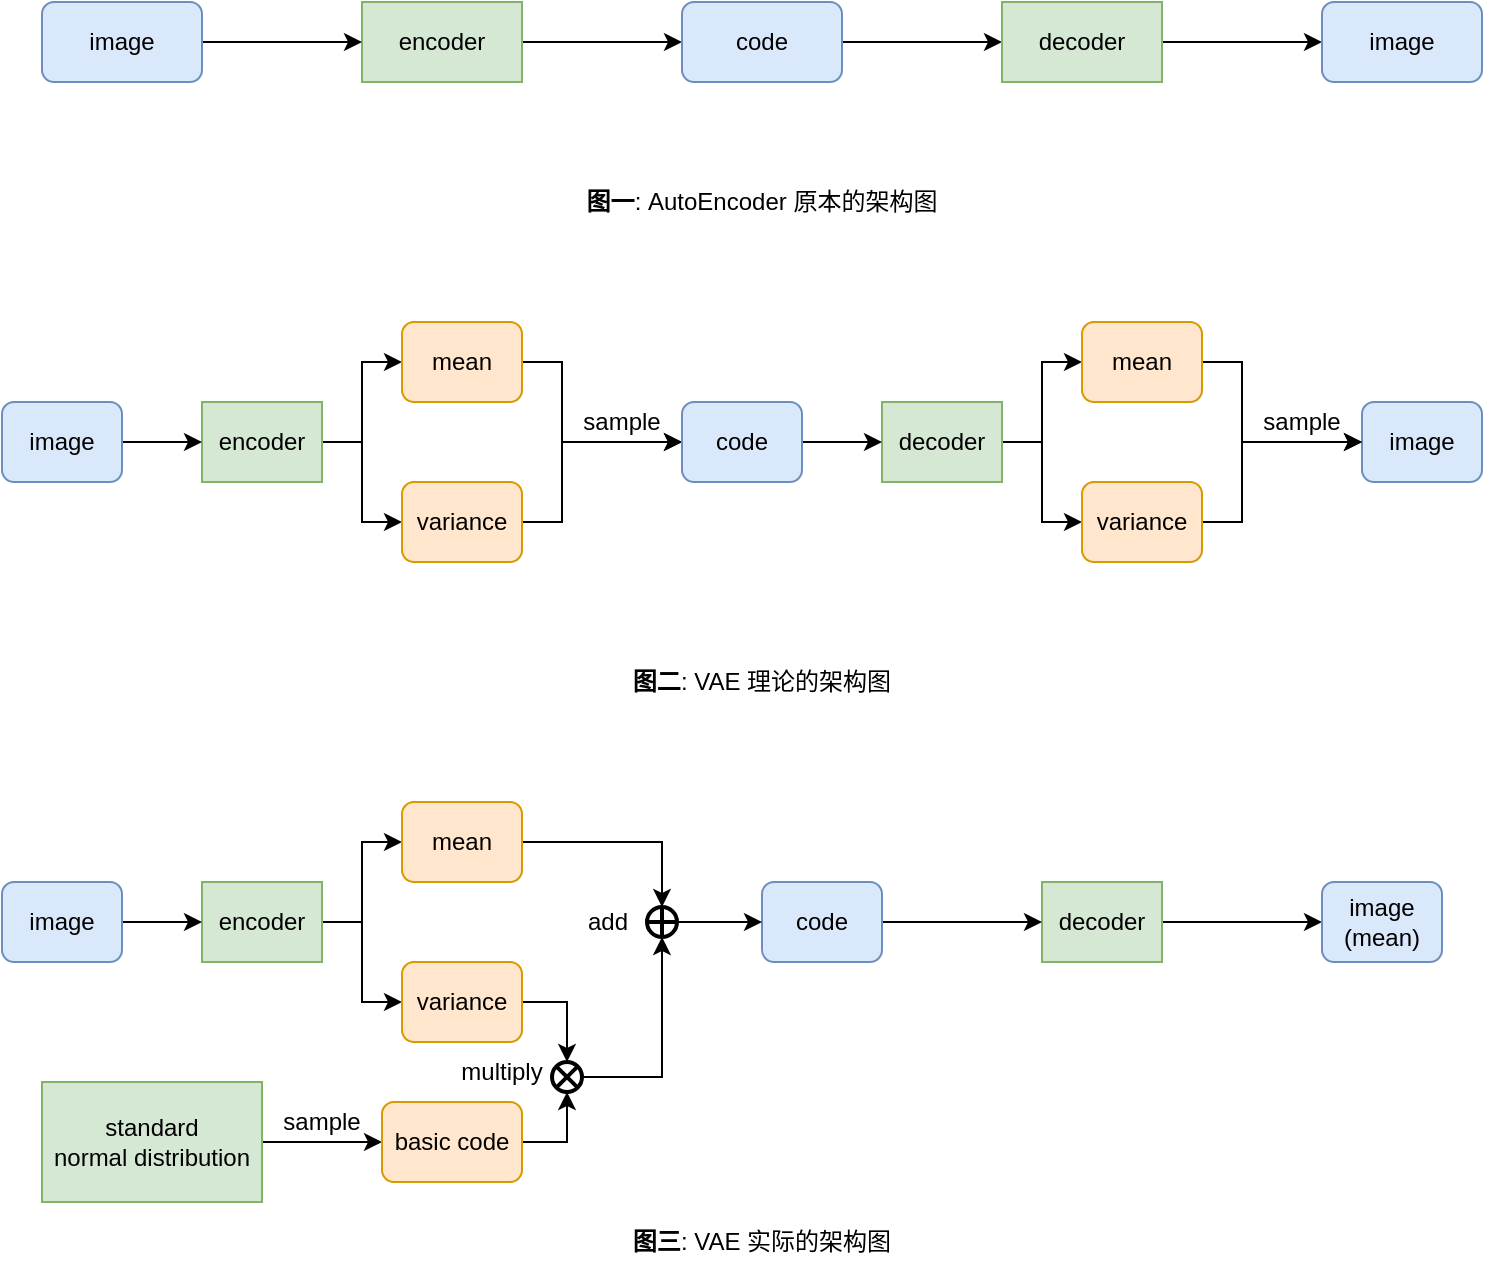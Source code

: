 <mxfile version="12.1.7" type="device" pages="1"><diagram id="OmUXfZiC-pLhaPVJ8Vam" name="vae_struct"><mxGraphModel dx="1205" dy="698" grid="1" gridSize="10" guides="1" tooltips="1" connect="1" arrows="1" fold="1" page="1" pageScale="1" pageWidth="827" pageHeight="1169" math="0" shadow="0"><root><mxCell id="0"/><mxCell id="1" parent="0"/><mxCell id="ja1ehTEEE1CFP6Lp2e68-11" style="edgeStyle=orthogonalEdgeStyle;rounded=0;orthogonalLoop=1;jettySize=auto;html=1;exitX=1;exitY=0.5;exitDx=0;exitDy=0;entryX=0;entryY=0.5;entryDx=0;entryDy=0;" edge="1" parent="1" source="ja1ehTEEE1CFP6Lp2e68-4" target="ja1ehTEEE1CFP6Lp2e68-6"><mxGeometry relative="1" as="geometry"/></mxCell><mxCell id="ja1ehTEEE1CFP6Lp2e68-4" value="encoder" style="rounded=0;whiteSpace=wrap;html=1;fillColor=#d5e8d4;strokeColor=#82b366;" vertex="1" parent="1"><mxGeometry x="200" y="120" width="80" height="40" as="geometry"/></mxCell><mxCell id="ja1ehTEEE1CFP6Lp2e68-10" style="edgeStyle=orthogonalEdgeStyle;rounded=0;orthogonalLoop=1;jettySize=auto;html=1;exitX=1;exitY=0.5;exitDx=0;exitDy=0;entryX=0;entryY=0.5;entryDx=0;entryDy=0;" edge="1" parent="1" source="ja1ehTEEE1CFP6Lp2e68-5" target="ja1ehTEEE1CFP6Lp2e68-4"><mxGeometry relative="1" as="geometry"/></mxCell><mxCell id="ja1ehTEEE1CFP6Lp2e68-5" value="image" style="rounded=1;whiteSpace=wrap;html=1;fillColor=#dae8fc;strokeColor=#6c8ebf;" vertex="1" parent="1"><mxGeometry x="40" y="120" width="80" height="40" as="geometry"/></mxCell><mxCell id="ja1ehTEEE1CFP6Lp2e68-12" style="edgeStyle=orthogonalEdgeStyle;rounded=0;orthogonalLoop=1;jettySize=auto;html=1;exitX=1;exitY=0.5;exitDx=0;exitDy=0;entryX=0;entryY=0.5;entryDx=0;entryDy=0;" edge="1" parent="1" source="ja1ehTEEE1CFP6Lp2e68-6" target="ja1ehTEEE1CFP6Lp2e68-7"><mxGeometry relative="1" as="geometry"/></mxCell><mxCell id="ja1ehTEEE1CFP6Lp2e68-6" value="code" style="rounded=1;whiteSpace=wrap;html=1;fillColor=#dae8fc;strokeColor=#6c8ebf;" vertex="1" parent="1"><mxGeometry x="360" y="120" width="80" height="40" as="geometry"/></mxCell><mxCell id="ja1ehTEEE1CFP6Lp2e68-14" style="edgeStyle=orthogonalEdgeStyle;rounded=0;orthogonalLoop=1;jettySize=auto;html=1;exitX=1;exitY=0.5;exitDx=0;exitDy=0;" edge="1" parent="1" source="ja1ehTEEE1CFP6Lp2e68-7" target="ja1ehTEEE1CFP6Lp2e68-8"><mxGeometry relative="1" as="geometry"/></mxCell><mxCell id="ja1ehTEEE1CFP6Lp2e68-7" value="decoder" style="rounded=0;whiteSpace=wrap;html=1;fillColor=#d5e8d4;strokeColor=#82b366;" vertex="1" parent="1"><mxGeometry x="520" y="120" width="80" height="40" as="geometry"/></mxCell><mxCell id="ja1ehTEEE1CFP6Lp2e68-8" value="image" style="rounded=1;whiteSpace=wrap;html=1;fillColor=#dae8fc;strokeColor=#6c8ebf;" vertex="1" parent="1"><mxGeometry x="680" y="120" width="80" height="40" as="geometry"/></mxCell><mxCell id="ja1ehTEEE1CFP6Lp2e68-43" style="edgeStyle=orthogonalEdgeStyle;rounded=0;orthogonalLoop=1;jettySize=auto;html=1;exitX=1;exitY=0.5;exitDx=0;exitDy=0;entryX=0;entryY=0.5;entryDx=0;entryDy=0;" edge="1" parent="1" source="ja1ehTEEE1CFP6Lp2e68-16" target="ja1ehTEEE1CFP6Lp2e68-20"><mxGeometry relative="1" as="geometry"/></mxCell><mxCell id="ja1ehTEEE1CFP6Lp2e68-44" style="edgeStyle=orthogonalEdgeStyle;rounded=0;orthogonalLoop=1;jettySize=auto;html=1;exitX=1;exitY=0.5;exitDx=0;exitDy=0;entryX=0;entryY=0.5;entryDx=0;entryDy=0;" edge="1" parent="1" source="ja1ehTEEE1CFP6Lp2e68-16" target="ja1ehTEEE1CFP6Lp2e68-26"><mxGeometry relative="1" as="geometry"/></mxCell><mxCell id="ja1ehTEEE1CFP6Lp2e68-16" value="encoder" style="rounded=0;whiteSpace=wrap;html=1;fillColor=#d5e8d4;strokeColor=#82b366;" vertex="1" parent="1"><mxGeometry x="120" y="320" width="60" height="40" as="geometry"/></mxCell><mxCell id="ja1ehTEEE1CFP6Lp2e68-17" style="edgeStyle=orthogonalEdgeStyle;rounded=0;orthogonalLoop=1;jettySize=auto;html=1;exitX=1;exitY=0.5;exitDx=0;exitDy=0;entryX=0;entryY=0.5;entryDx=0;entryDy=0;" edge="1" parent="1" source="ja1ehTEEE1CFP6Lp2e68-18" target="ja1ehTEEE1CFP6Lp2e68-16"><mxGeometry relative="1" as="geometry"/></mxCell><mxCell id="ja1ehTEEE1CFP6Lp2e68-18" value="image" style="rounded=1;whiteSpace=wrap;html=1;fillColor=#dae8fc;strokeColor=#6c8ebf;" vertex="1" parent="1"><mxGeometry x="20" y="320" width="60" height="40" as="geometry"/></mxCell><mxCell id="ja1ehTEEE1CFP6Lp2e68-45" style="edgeStyle=orthogonalEdgeStyle;rounded=0;orthogonalLoop=1;jettySize=auto;html=1;exitX=1;exitY=0.5;exitDx=0;exitDy=0;entryX=0;entryY=0.5;entryDx=0;entryDy=0;" edge="1" parent="1" source="ja1ehTEEE1CFP6Lp2e68-20" target="ja1ehTEEE1CFP6Lp2e68-30"><mxGeometry relative="1" as="geometry"><Array as="points"><mxPoint x="300" y="300"/><mxPoint x="300" y="340"/></Array></mxGeometry></mxCell><mxCell id="ja1ehTEEE1CFP6Lp2e68-20" value="mean" style="rounded=1;whiteSpace=wrap;html=1;fillColor=#ffe6cc;strokeColor=#d79b00;" vertex="1" parent="1"><mxGeometry x="220" y="280" width="60" height="40" as="geometry"/></mxCell><mxCell id="ja1ehTEEE1CFP6Lp2e68-39" style="edgeStyle=orthogonalEdgeStyle;rounded=0;orthogonalLoop=1;jettySize=auto;html=1;exitX=1;exitY=0.5;exitDx=0;exitDy=0;entryX=0;entryY=0.5;entryDx=0;entryDy=0;" edge="1" parent="1" source="ja1ehTEEE1CFP6Lp2e68-22" target="ja1ehTEEE1CFP6Lp2e68-37"><mxGeometry relative="1" as="geometry"/></mxCell><mxCell id="ja1ehTEEE1CFP6Lp2e68-40" style="edgeStyle=orthogonalEdgeStyle;rounded=0;orthogonalLoop=1;jettySize=auto;html=1;exitX=1;exitY=0.5;exitDx=0;exitDy=0;entryX=0;entryY=0.5;entryDx=0;entryDy=0;" edge="1" parent="1" source="ja1ehTEEE1CFP6Lp2e68-22" target="ja1ehTEEE1CFP6Lp2e68-38"><mxGeometry relative="1" as="geometry"/></mxCell><mxCell id="ja1ehTEEE1CFP6Lp2e68-22" value="decoder" style="rounded=0;whiteSpace=wrap;html=1;fillColor=#d5e8d4;strokeColor=#82b366;" vertex="1" parent="1"><mxGeometry x="460" y="320" width="60" height="40" as="geometry"/></mxCell><mxCell id="ja1ehTEEE1CFP6Lp2e68-23" value="image" style="rounded=1;whiteSpace=wrap;html=1;fillColor=#dae8fc;strokeColor=#6c8ebf;" vertex="1" parent="1"><mxGeometry x="700" y="320" width="60" height="40" as="geometry"/></mxCell><mxCell id="ja1ehTEEE1CFP6Lp2e68-46" style="edgeStyle=orthogonalEdgeStyle;rounded=0;orthogonalLoop=1;jettySize=auto;html=1;exitX=1;exitY=0.5;exitDx=0;exitDy=0;entryX=0;entryY=0.5;entryDx=0;entryDy=0;" edge="1" parent="1" source="ja1ehTEEE1CFP6Lp2e68-26" target="ja1ehTEEE1CFP6Lp2e68-30"><mxGeometry relative="1" as="geometry"><Array as="points"><mxPoint x="300" y="380"/><mxPoint x="300" y="340"/></Array></mxGeometry></mxCell><mxCell id="ja1ehTEEE1CFP6Lp2e68-26" value="variance" style="rounded=1;whiteSpace=wrap;html=1;fillColor=#ffe6cc;strokeColor=#d79b00;" vertex="1" parent="1"><mxGeometry x="220" y="360" width="60" height="40" as="geometry"/></mxCell><mxCell id="ja1ehTEEE1CFP6Lp2e68-35" style="edgeStyle=orthogonalEdgeStyle;rounded=0;orthogonalLoop=1;jettySize=auto;html=1;exitX=1;exitY=0.5;exitDx=0;exitDy=0;entryX=0;entryY=0.5;entryDx=0;entryDy=0;" edge="1" parent="1" source="ja1ehTEEE1CFP6Lp2e68-30" target="ja1ehTEEE1CFP6Lp2e68-22"><mxGeometry relative="1" as="geometry"/></mxCell><mxCell id="ja1ehTEEE1CFP6Lp2e68-30" value="code" style="rounded=1;whiteSpace=wrap;html=1;fillColor=#dae8fc;strokeColor=#6c8ebf;" vertex="1" parent="1"><mxGeometry x="360" y="320" width="60" height="40" as="geometry"/></mxCell><mxCell id="ja1ehTEEE1CFP6Lp2e68-48" style="edgeStyle=orthogonalEdgeStyle;rounded=0;orthogonalLoop=1;jettySize=auto;html=1;exitX=1;exitY=0.5;exitDx=0;exitDy=0;entryX=0;entryY=0.5;entryDx=0;entryDy=0;" edge="1" parent="1" source="ja1ehTEEE1CFP6Lp2e68-37" target="ja1ehTEEE1CFP6Lp2e68-23"><mxGeometry relative="1" as="geometry"><Array as="points"><mxPoint x="640" y="300"/><mxPoint x="640" y="340"/></Array></mxGeometry></mxCell><mxCell id="ja1ehTEEE1CFP6Lp2e68-37" value="mean" style="rounded=1;whiteSpace=wrap;html=1;fillColor=#ffe6cc;strokeColor=#d79b00;" vertex="1" parent="1"><mxGeometry x="560" y="280" width="60" height="40" as="geometry"/></mxCell><mxCell id="ja1ehTEEE1CFP6Lp2e68-49" style="edgeStyle=orthogonalEdgeStyle;rounded=0;orthogonalLoop=1;jettySize=auto;html=1;exitX=1;exitY=0.5;exitDx=0;exitDy=0;entryX=0;entryY=0.5;entryDx=0;entryDy=0;" edge="1" parent="1" source="ja1ehTEEE1CFP6Lp2e68-38" target="ja1ehTEEE1CFP6Lp2e68-23"><mxGeometry relative="1" as="geometry"><Array as="points"><mxPoint x="640" y="380"/><mxPoint x="640" y="340"/></Array></mxGeometry></mxCell><mxCell id="ja1ehTEEE1CFP6Lp2e68-38" value="variance" style="rounded=1;whiteSpace=wrap;html=1;fillColor=#ffe6cc;strokeColor=#d79b00;" vertex="1" parent="1"><mxGeometry x="560" y="360" width="60" height="40" as="geometry"/></mxCell><mxCell id="ja1ehTEEE1CFP6Lp2e68-47" value="sample" style="text;html=1;strokeColor=none;fillColor=none;align=center;verticalAlign=middle;whiteSpace=wrap;rounded=0;" vertex="1" parent="1"><mxGeometry x="310" y="320" width="40" height="20" as="geometry"/></mxCell><mxCell id="ja1ehTEEE1CFP6Lp2e68-50" value="sample" style="text;html=1;strokeColor=none;fillColor=none;align=center;verticalAlign=middle;whiteSpace=wrap;rounded=0;" vertex="1" parent="1"><mxGeometry x="650" y="320" width="40" height="20" as="geometry"/></mxCell><mxCell id="ja1ehTEEE1CFP6Lp2e68-51" style="edgeStyle=orthogonalEdgeStyle;rounded=0;orthogonalLoop=1;jettySize=auto;html=1;exitX=1;exitY=0.5;exitDx=0;exitDy=0;entryX=0;entryY=0.5;entryDx=0;entryDy=0;" edge="1" parent="1" source="ja1ehTEEE1CFP6Lp2e68-53" target="ja1ehTEEE1CFP6Lp2e68-57"><mxGeometry relative="1" as="geometry"/></mxCell><mxCell id="ja1ehTEEE1CFP6Lp2e68-52" style="edgeStyle=orthogonalEdgeStyle;rounded=0;orthogonalLoop=1;jettySize=auto;html=1;exitX=1;exitY=0.5;exitDx=0;exitDy=0;entryX=0;entryY=0.5;entryDx=0;entryDy=0;" edge="1" parent="1" source="ja1ehTEEE1CFP6Lp2e68-53" target="ja1ehTEEE1CFP6Lp2e68-63"><mxGeometry relative="1" as="geometry"/></mxCell><mxCell id="ja1ehTEEE1CFP6Lp2e68-53" value="encoder" style="rounded=0;whiteSpace=wrap;html=1;fillColor=#d5e8d4;strokeColor=#82b366;" vertex="1" parent="1"><mxGeometry x="120" y="560" width="60" height="40" as="geometry"/></mxCell><mxCell id="ja1ehTEEE1CFP6Lp2e68-54" style="edgeStyle=orthogonalEdgeStyle;rounded=0;orthogonalLoop=1;jettySize=auto;html=1;exitX=1;exitY=0.5;exitDx=0;exitDy=0;entryX=0;entryY=0.5;entryDx=0;entryDy=0;" edge="1" parent="1" source="ja1ehTEEE1CFP6Lp2e68-55" target="ja1ehTEEE1CFP6Lp2e68-53"><mxGeometry relative="1" as="geometry"/></mxCell><mxCell id="ja1ehTEEE1CFP6Lp2e68-55" value="image" style="rounded=1;whiteSpace=wrap;html=1;fillColor=#dae8fc;strokeColor=#6c8ebf;" vertex="1" parent="1"><mxGeometry x="20" y="560" width="60" height="40" as="geometry"/></mxCell><mxCell id="ja1ehTEEE1CFP6Lp2e68-87" style="edgeStyle=orthogonalEdgeStyle;rounded=0;orthogonalLoop=1;jettySize=auto;html=1;exitX=1;exitY=0.5;exitDx=0;exitDy=0;entryX=0.5;entryY=0;entryDx=0;entryDy=0;entryPerimeter=0;" edge="1" parent="1" source="ja1ehTEEE1CFP6Lp2e68-57" target="ja1ehTEEE1CFP6Lp2e68-86"><mxGeometry relative="1" as="geometry"/></mxCell><mxCell id="ja1ehTEEE1CFP6Lp2e68-57" value="mean" style="rounded=1;whiteSpace=wrap;html=1;fillColor=#ffe6cc;strokeColor=#d79b00;" vertex="1" parent="1"><mxGeometry x="220" y="520" width="60" height="40" as="geometry"/></mxCell><mxCell id="ja1ehTEEE1CFP6Lp2e68-58" style="edgeStyle=orthogonalEdgeStyle;rounded=0;orthogonalLoop=1;jettySize=auto;html=1;exitX=1;exitY=0.5;exitDx=0;exitDy=0;entryX=0;entryY=0.5;entryDx=0;entryDy=0;" edge="1" parent="1" source="ja1ehTEEE1CFP6Lp2e68-60" target="ja1ehTEEE1CFP6Lp2e68-67"><mxGeometry relative="1" as="geometry"/></mxCell><mxCell id="ja1ehTEEE1CFP6Lp2e68-60" value="decoder" style="rounded=0;whiteSpace=wrap;html=1;fillColor=#d5e8d4;strokeColor=#82b366;" vertex="1" parent="1"><mxGeometry x="540" y="560" width="60" height="40" as="geometry"/></mxCell><mxCell id="ja1ehTEEE1CFP6Lp2e68-84" style="edgeStyle=orthogonalEdgeStyle;rounded=0;orthogonalLoop=1;jettySize=auto;html=1;exitX=1;exitY=0.5;exitDx=0;exitDy=0;entryX=0.5;entryY=0;entryDx=0;entryDy=0;entryPerimeter=0;" edge="1" parent="1" source="ja1ehTEEE1CFP6Lp2e68-63" target="ja1ehTEEE1CFP6Lp2e68-83"><mxGeometry relative="1" as="geometry"/></mxCell><mxCell id="ja1ehTEEE1CFP6Lp2e68-63" value="variance" style="rounded=1;whiteSpace=wrap;html=1;fillColor=#ffe6cc;strokeColor=#d79b00;" vertex="1" parent="1"><mxGeometry x="220" y="600" width="60" height="40" as="geometry"/></mxCell><mxCell id="ja1ehTEEE1CFP6Lp2e68-64" style="edgeStyle=orthogonalEdgeStyle;rounded=0;orthogonalLoop=1;jettySize=auto;html=1;exitX=1;exitY=0.5;exitDx=0;exitDy=0;entryX=0;entryY=0.5;entryDx=0;entryDy=0;" edge="1" parent="1" source="ja1ehTEEE1CFP6Lp2e68-65" target="ja1ehTEEE1CFP6Lp2e68-60"><mxGeometry relative="1" as="geometry"/></mxCell><mxCell id="ja1ehTEEE1CFP6Lp2e68-65" value="code" style="rounded=1;whiteSpace=wrap;html=1;fillColor=#dae8fc;strokeColor=#6c8ebf;" vertex="1" parent="1"><mxGeometry x="400" y="560" width="60" height="40" as="geometry"/></mxCell><mxCell id="ja1ehTEEE1CFP6Lp2e68-67" value="image&lt;br&gt;(mean)" style="rounded=1;whiteSpace=wrap;html=1;fillColor=#dae8fc;strokeColor=#6c8ebf;" vertex="1" parent="1"><mxGeometry x="680" y="560" width="60" height="40" as="geometry"/></mxCell><mxCell id="ja1ehTEEE1CFP6Lp2e68-77" style="edgeStyle=orthogonalEdgeStyle;rounded=0;orthogonalLoop=1;jettySize=auto;html=1;exitX=1;exitY=0.5;exitDx=0;exitDy=0;entryX=0;entryY=0.5;entryDx=0;entryDy=0;" edge="1" parent="1" source="ja1ehTEEE1CFP6Lp2e68-75" target="ja1ehTEEE1CFP6Lp2e68-76"><mxGeometry relative="1" as="geometry"/></mxCell><mxCell id="ja1ehTEEE1CFP6Lp2e68-75" value="standard&lt;br&gt;normal distribution" style="rounded=0;whiteSpace=wrap;html=1;fillColor=#d5e8d4;strokeColor=#82b366;" vertex="1" parent="1"><mxGeometry x="40" y="660" width="110" height="60" as="geometry"/></mxCell><mxCell id="ja1ehTEEE1CFP6Lp2e68-85" style="edgeStyle=orthogonalEdgeStyle;rounded=0;orthogonalLoop=1;jettySize=auto;html=1;exitX=1;exitY=0.5;exitDx=0;exitDy=0;entryX=0.5;entryY=1;entryDx=0;entryDy=0;entryPerimeter=0;" edge="1" parent="1" source="ja1ehTEEE1CFP6Lp2e68-76" target="ja1ehTEEE1CFP6Lp2e68-83"><mxGeometry relative="1" as="geometry"/></mxCell><mxCell id="ja1ehTEEE1CFP6Lp2e68-76" value="basic code" style="rounded=1;whiteSpace=wrap;html=1;fillColor=#ffe6cc;strokeColor=#d79b00;" vertex="1" parent="1"><mxGeometry x="210" y="670" width="70" height="40" as="geometry"/></mxCell><mxCell id="ja1ehTEEE1CFP6Lp2e68-78" value="sample" style="text;html=1;strokeColor=none;fillColor=none;align=center;verticalAlign=middle;whiteSpace=wrap;rounded=0;" vertex="1" parent="1"><mxGeometry x="160" y="670" width="40" height="20" as="geometry"/></mxCell><mxCell id="ja1ehTEEE1CFP6Lp2e68-93" style="edgeStyle=orthogonalEdgeStyle;rounded=0;orthogonalLoop=1;jettySize=auto;html=1;exitX=1;exitY=0.5;exitDx=0;exitDy=0;exitPerimeter=0;entryX=0.5;entryY=1;entryDx=0;entryDy=0;entryPerimeter=0;" edge="1" parent="1" source="ja1ehTEEE1CFP6Lp2e68-83" target="ja1ehTEEE1CFP6Lp2e68-86"><mxGeometry relative="1" as="geometry"/></mxCell><mxCell id="ja1ehTEEE1CFP6Lp2e68-83" value="" style="verticalLabelPosition=bottom;verticalAlign=top;html=1;strokeWidth=2;shape=mxgraph.flowchart.or;" vertex="1" parent="1"><mxGeometry x="295" y="650" width="15" height="15" as="geometry"/></mxCell><mxCell id="ja1ehTEEE1CFP6Lp2e68-89" style="edgeStyle=orthogonalEdgeStyle;rounded=0;orthogonalLoop=1;jettySize=auto;html=1;exitX=1;exitY=0.5;exitDx=0;exitDy=0;exitPerimeter=0;entryX=0;entryY=0.5;entryDx=0;entryDy=0;" edge="1" parent="1" source="ja1ehTEEE1CFP6Lp2e68-86" target="ja1ehTEEE1CFP6Lp2e68-65"><mxGeometry relative="1" as="geometry"/></mxCell><mxCell id="ja1ehTEEE1CFP6Lp2e68-86" value="" style="verticalLabelPosition=bottom;verticalAlign=top;html=1;strokeWidth=2;shape=mxgraph.flowchart.summing_function;" vertex="1" parent="1"><mxGeometry x="342.5" y="572.5" width="15" height="15" as="geometry"/></mxCell><mxCell id="ja1ehTEEE1CFP6Lp2e68-90" value="multiply" style="text;html=1;strokeColor=none;fillColor=none;align=center;verticalAlign=middle;whiteSpace=wrap;rounded=0;" vertex="1" parent="1"><mxGeometry x="250" y="645" width="40" height="20" as="geometry"/></mxCell><mxCell id="ja1ehTEEE1CFP6Lp2e68-91" value="add" style="text;html=1;strokeColor=none;fillColor=none;align=center;verticalAlign=middle;whiteSpace=wrap;rounded=0;" vertex="1" parent="1"><mxGeometry x="302.5" y="570" width="40" height="20" as="geometry"/></mxCell><mxCell id="ja1ehTEEE1CFP6Lp2e68-94" value="&lt;b&gt;图一&lt;/b&gt;: AutoEncoder 原本的架构图" style="text;html=1;strokeColor=none;fillColor=none;align=center;verticalAlign=middle;whiteSpace=wrap;rounded=0;" vertex="1" parent="1"><mxGeometry x="280" y="200" width="240" height="40" as="geometry"/></mxCell><mxCell id="ja1ehTEEE1CFP6Lp2e68-95" value="&lt;b&gt;图二&lt;/b&gt;: VAE 理论的架构图" style="text;html=1;strokeColor=none;fillColor=none;align=center;verticalAlign=middle;whiteSpace=wrap;rounded=0;" vertex="1" parent="1"><mxGeometry x="280" y="440" width="240" height="40" as="geometry"/></mxCell><mxCell id="ja1ehTEEE1CFP6Lp2e68-96" value="&lt;b&gt;图三&lt;/b&gt;: VAE 实际的架构图" style="text;html=1;strokeColor=none;fillColor=none;align=center;verticalAlign=middle;whiteSpace=wrap;rounded=0;" vertex="1" parent="1"><mxGeometry x="280" y="720" width="240" height="40" as="geometry"/></mxCell></root></mxGraphModel></diagram></mxfile>